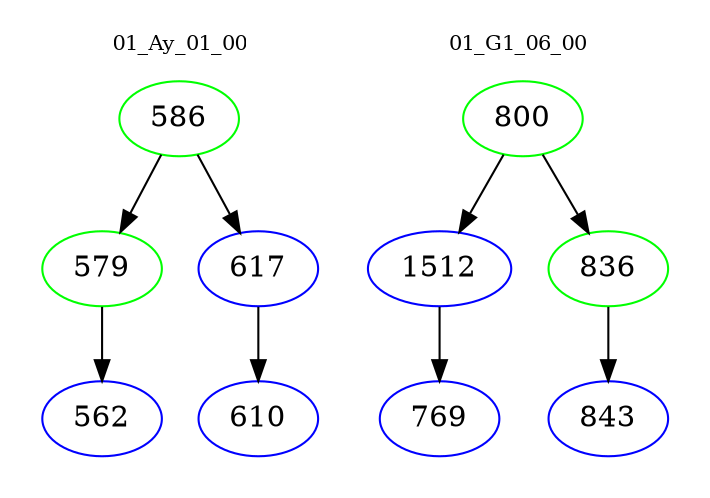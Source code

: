 digraph{
subgraph cluster_0 {
color = white
label = "01_Ay_01_00";
fontsize=10;
T0_586 [label="586", color="green"]
T0_586 -> T0_579 [color="black"]
T0_579 [label="579", color="green"]
T0_579 -> T0_562 [color="black"]
T0_562 [label="562", color="blue"]
T0_586 -> T0_617 [color="black"]
T0_617 [label="617", color="blue"]
T0_617 -> T0_610 [color="black"]
T0_610 [label="610", color="blue"]
}
subgraph cluster_1 {
color = white
label = "01_G1_06_00";
fontsize=10;
T1_800 [label="800", color="green"]
T1_800 -> T1_1512 [color="black"]
T1_1512 [label="1512", color="blue"]
T1_1512 -> T1_769 [color="black"]
T1_769 [label="769", color="blue"]
T1_800 -> T1_836 [color="black"]
T1_836 [label="836", color="green"]
T1_836 -> T1_843 [color="black"]
T1_843 [label="843", color="blue"]
}
}
